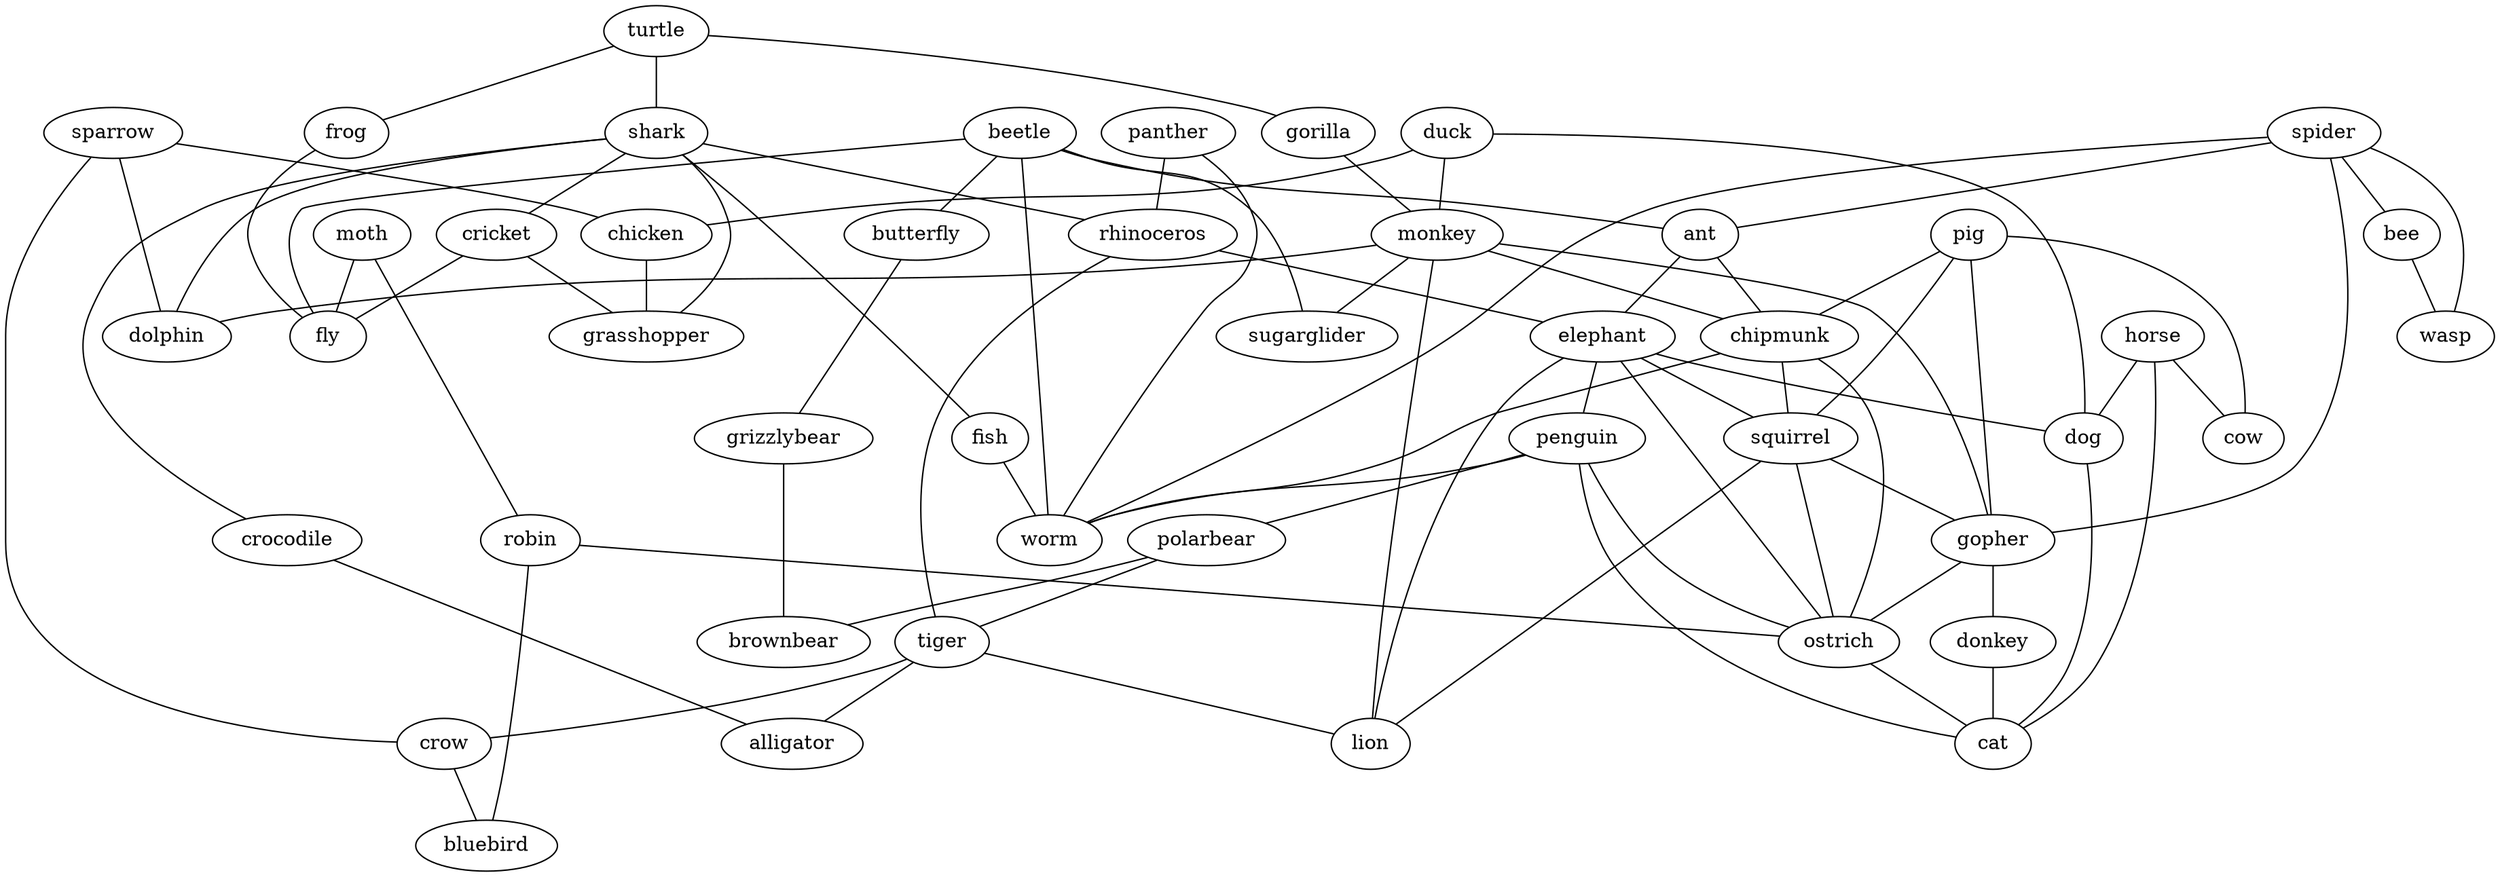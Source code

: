 strict graph  {
	turtle -- shark	 [weight=1];
	turtle -- gorilla	 [weight=1];
	turtle -- frog	 [weight=1];
	shark -- fish	 [weight=1];
	shark -- rhinoceros	 [weight=1];
	shark -- cricket	 [weight=1];
	shark -- dolphin	 [weight=1];
	shark -- grasshopper	 [weight=1];
	shark -- crocodile	 [weight=1];
	sparrow -- chicken	 [weight=1];
	sparrow -- dolphin	 [weight=1];
	sparrow -- crow	 [weight=1];
	moth -- robin	 [weight=1];
	moth -- fly	 [weight=1];
	panther -- rhinoceros	 [weight=1];
	panther -- worm	 [weight=1];
	fish -- worm	 [weight=1];
	beetle -- ant	 [weight=1];
	beetle -- butterfly	 [weight=1];
	beetle -- worm	 [weight=1];
	beetle -- fly	 [weight=1];
	beetle -- sugarglider	 [weight=1];
	spider -- ant	 [weight=1];
	spider -- gopher	 [weight=1];
	spider -- worm	 [weight=1];
	spider -- bee	 [weight=1];
	spider -- wasp	 [weight=1];
	pig -- chipmunk	 [weight=1];
	pig -- squirrel	 [weight=1];
	pig -- gopher	 [weight=1];
	pig -- cow	 [weight=1];
	ant -- elephant	 [weight=1];
	ant -- chipmunk	 [weight=1];
	duck -- chicken	 [weight=1];
	duck -- monkey	 [weight=1];
	duck -- dog	 [weight=1];
	robin -- bluebird	 [weight=1];
	robin -- ostrich	 [weight=1];
	chicken -- grasshopper	 [weight=1];
	gorilla -- monkey	 [weight=1];
	frog -- fly	 [weight=1];
	rhinoceros -- elephant	 [weight=1];
	rhinoceros -- tiger	 [weight=1];
	monkey -- chipmunk	 [weight=1];
	monkey -- dolphin	 [weight=1];
	monkey -- gopher	 [weight=1];
	monkey -- sugarglider	 [weight=1];
	monkey -- lion	 [weight=1];
	elephant -- penguin	 [weight=1];
	elephant -- squirrel	 [weight=1];
	elephant -- ostrich	 [weight=1];
	elephant -- dog	 [weight=1];
	elephant -- lion	 [weight=1];
	penguin -- polarbear	 [weight=1];
	penguin -- worm	 [weight=1];
	penguin -- ostrich	 [weight=1];
	penguin -- cat	 [weight=1];
	chipmunk -- squirrel	 [weight=1];
	chipmunk -- worm	 [weight=1];
	chipmunk -- ostrich	 [weight=1];
	polarbear -- tiger	 [weight=1];
	polarbear -- brownbear	 [weight=1];
	butterfly -- grizzlybear	 [weight=1];
	cricket -- grasshopper	 [weight=1];
	cricket -- fly	 [weight=1];
	grizzlybear -- brownbear	 [weight=1];
	squirrel -- gopher	 [weight=1];
	squirrel -- ostrich	 [weight=1];
	squirrel -- lion	 [weight=1];
	horse -- cow	 [weight=1];
	horse -- dog	 [weight=1];
	horse -- cat	 [weight=1];
	gopher -- donkey	 [weight=1];
	gopher -- ostrich	 [weight=1];
	tiger -- crow	 [weight=1];
	tiger -- lion	 [weight=1];
	tiger -- alligator	 [weight=1];
	crow -- bluebird	 [weight=1];
	donkey -- cat	 [weight=1];
	ostrich -- cat	 [weight=1];
	bee -- wasp	 [weight=1];
	crocodile -- alligator	 [weight=1];
	dog -- cat	 [weight=1];
}
